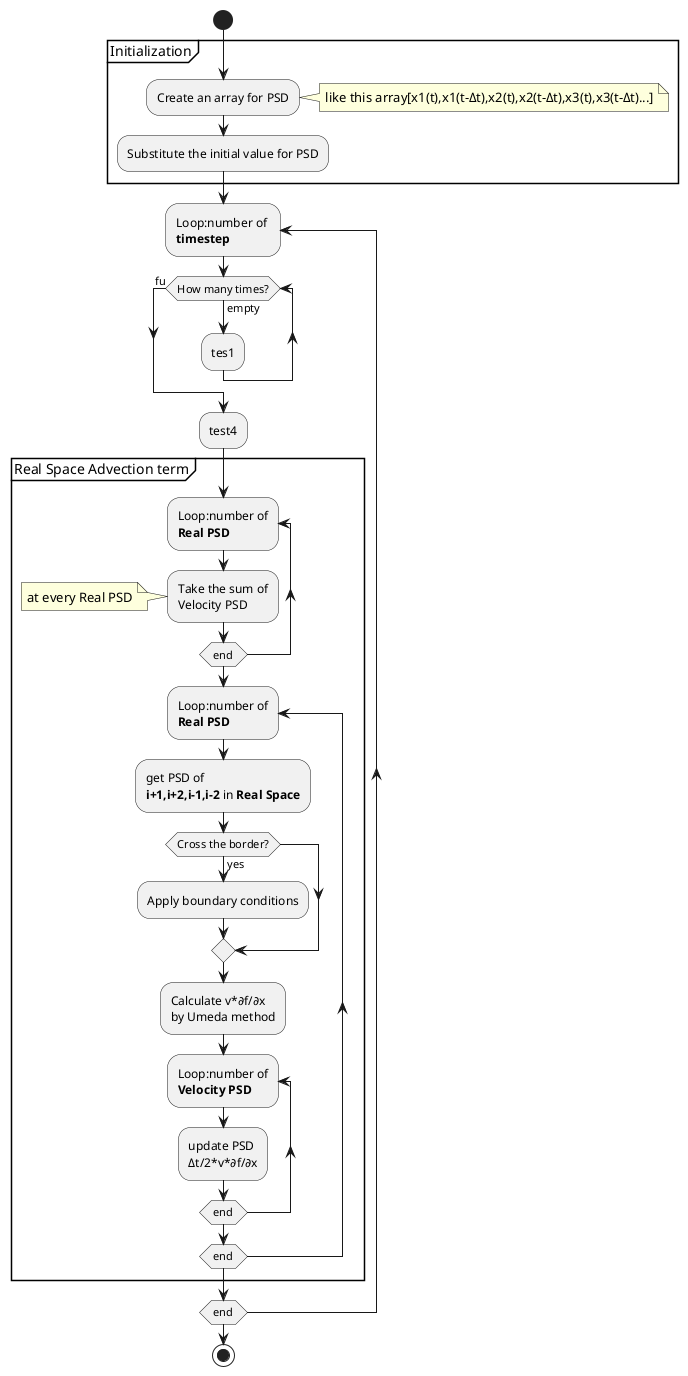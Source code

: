 @startuml activity_diagram
start 
partition Initialization {
    :Create an array for PSD;
    note right:like this array[x1(t),x1(t-Δt),x2(t),x2(t-Δt),x3(t),x3(t-Δt)...]

    :Substitute the initial value for PSD;
}

repeat:Loop:number of \n**timestep**;
    while(How many times?) is (empty)
        :tes1;
     
        end while(fu)
        :test4;
    partition "Real Space Advection term" {
        repeat:Loop:number of\n**Real PSD**;
            :Take the sum of
            Velocity PSD;
            note:at every Real PSD
        repeat while(end)

        repeat:Loop:number of\n**Real PSD**;
            :get PSD of 
            **i+1,i+2,i-1,i-2** in **Real Space**;
            
            if(Cross the border?) then(yes)
            :Apply boundary conditions;
            endif

            :Calculate v*∂f/∂x 
            by Umeda method;
            repeat:Loop:number of\n**Velocity PSD**
                :update PSD 
                Δt/2*v*∂f/∂x;
            repeat while(end)

        repeat while(end)
    }
repeat while (end)


stop

@end uml
